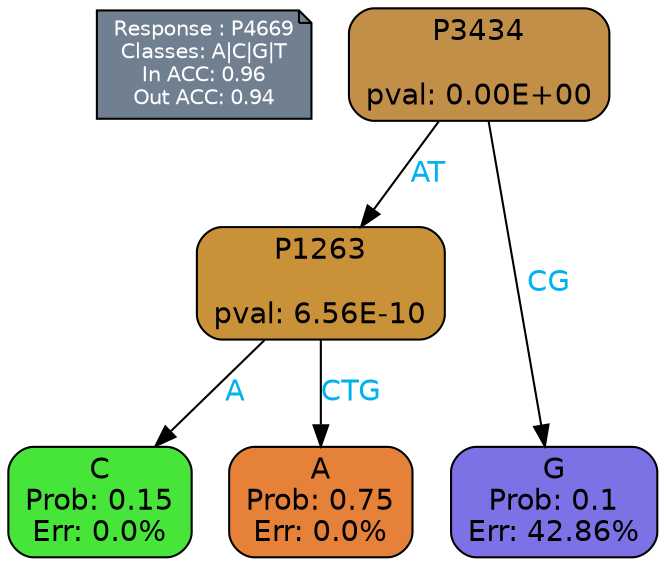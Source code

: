 digraph Tree {
node [shape=box, style="filled, rounded", color="black", fontname=helvetica] ;
graph [ranksep=equally, splines=polylines, bgcolor=transparent, dpi=600] ;
edge [fontname=helvetica] ;
LEGEND [label="Response : P4669
Classes: A|C|G|T
In ACC: 0.96
Out ACC: 0.94
",shape=note,align=left,style=filled,fillcolor="slategray",fontcolor="white",fontsize=10];1 [label="P3434

pval: 0.00E+00", fillcolor="#c28f49"] ;
2 [label="P1263

pval: 6.56E-10", fillcolor="#c99239"] ;
3 [label="C
Prob: 0.15
Err: 0.0%", fillcolor="#47e539"] ;
4 [label="A
Prob: 0.75
Err: 0.0%", fillcolor="#e58139"] ;
5 [label="G
Prob: 0.1
Err: 42.86%", fillcolor="#7c72e5"] ;
1 -> 2 [label="AT",fontcolor=deepskyblue2] ;
1 -> 5 [label="CG",fontcolor=deepskyblue2] ;
2 -> 3 [label="A",fontcolor=deepskyblue2] ;
2 -> 4 [label="CTG",fontcolor=deepskyblue2] ;
{rank = same; 3;4;5;}{rank = same; LEGEND;1;}}